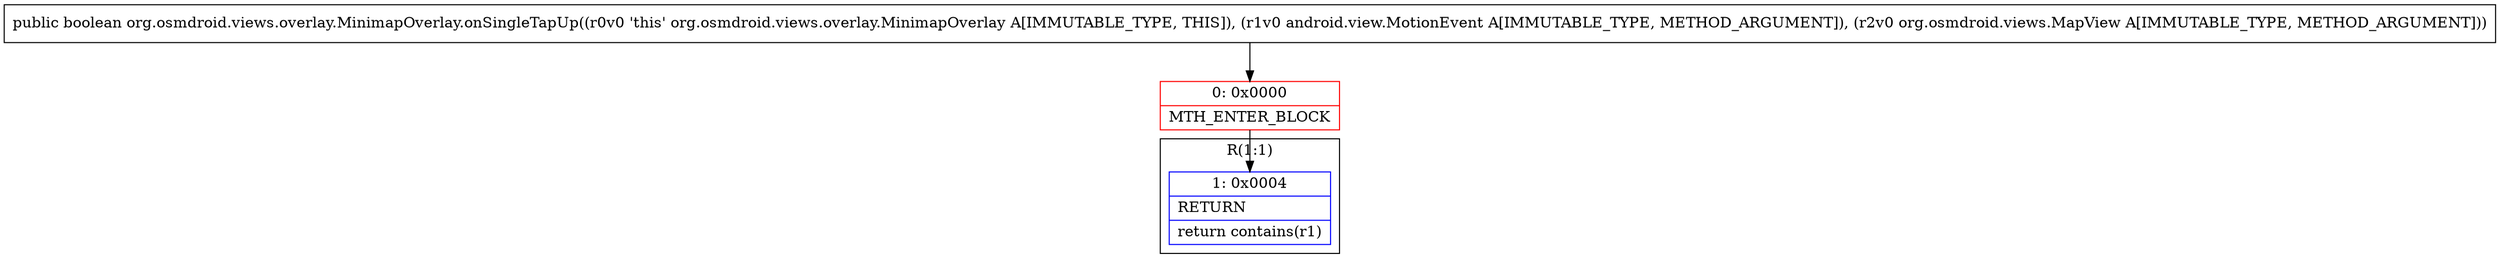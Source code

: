 digraph "CFG fororg.osmdroid.views.overlay.MinimapOverlay.onSingleTapUp(Landroid\/view\/MotionEvent;Lorg\/osmdroid\/views\/MapView;)Z" {
subgraph cluster_Region_1929669036 {
label = "R(1:1)";
node [shape=record,color=blue];
Node_1 [shape=record,label="{1\:\ 0x0004|RETURN\l|return contains(r1)\l}"];
}
Node_0 [shape=record,color=red,label="{0\:\ 0x0000|MTH_ENTER_BLOCK\l}"];
MethodNode[shape=record,label="{public boolean org.osmdroid.views.overlay.MinimapOverlay.onSingleTapUp((r0v0 'this' org.osmdroid.views.overlay.MinimapOverlay A[IMMUTABLE_TYPE, THIS]), (r1v0 android.view.MotionEvent A[IMMUTABLE_TYPE, METHOD_ARGUMENT]), (r2v0 org.osmdroid.views.MapView A[IMMUTABLE_TYPE, METHOD_ARGUMENT])) }"];
MethodNode -> Node_0;
Node_0 -> Node_1;
}

